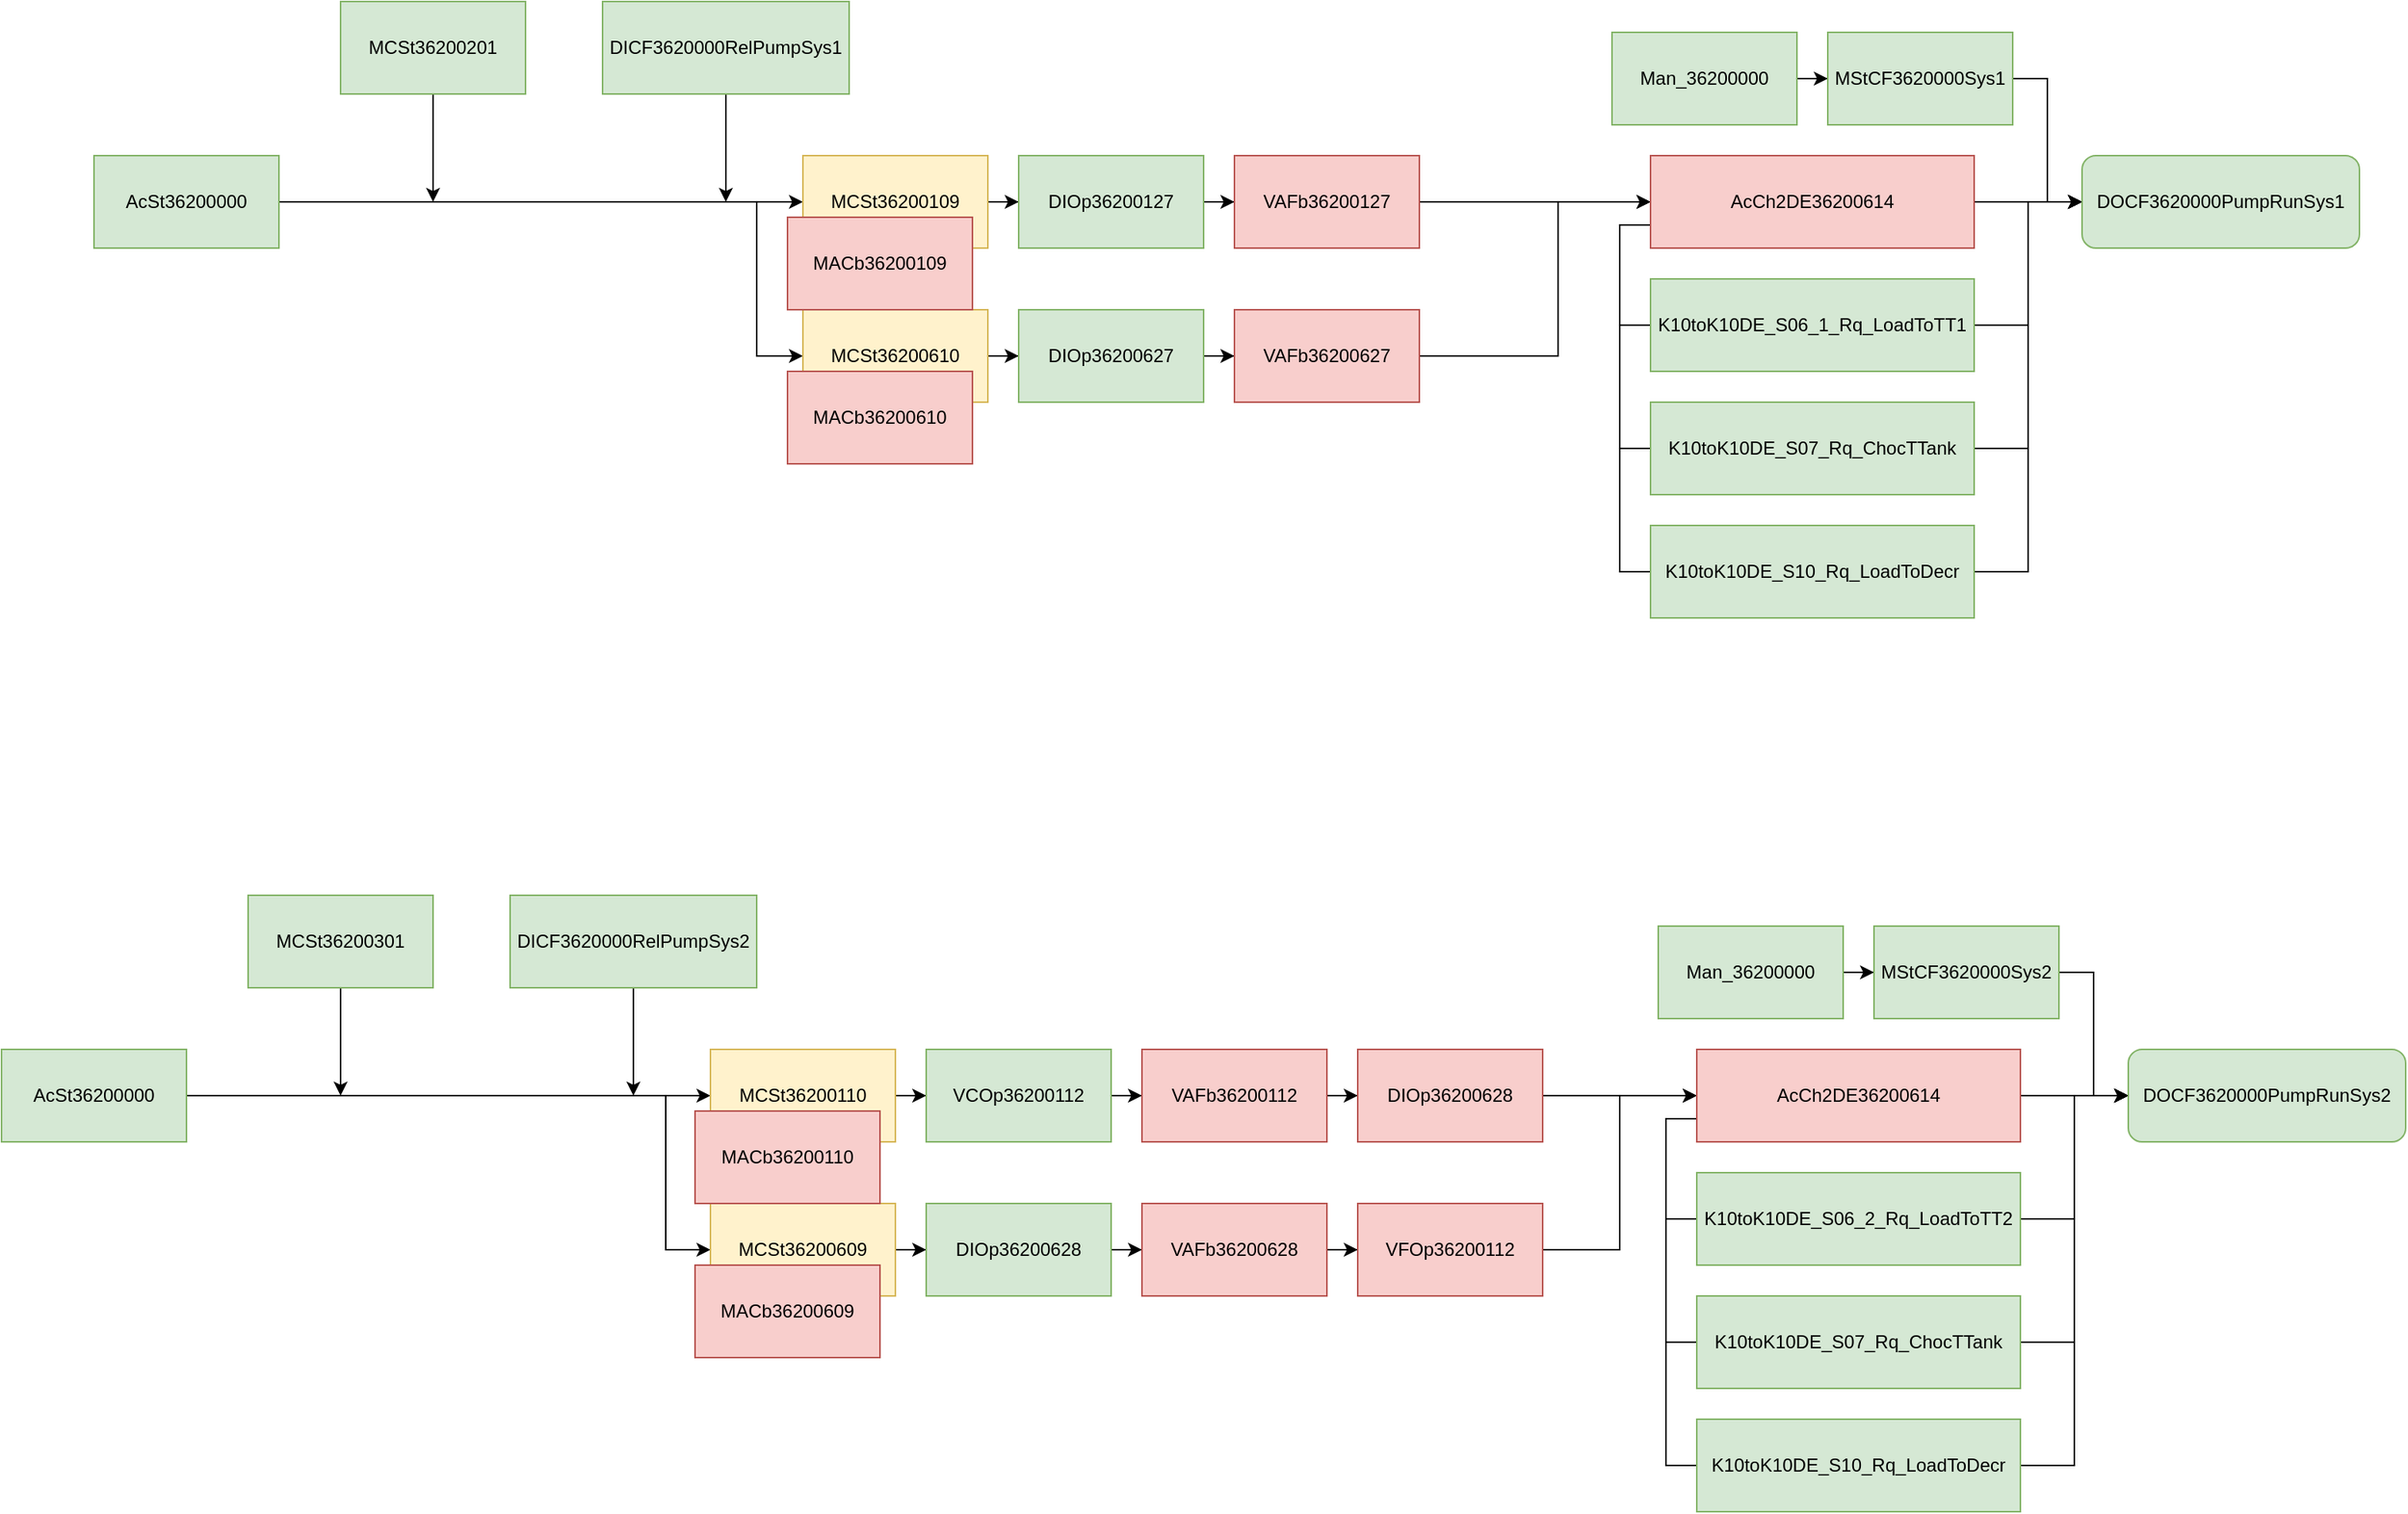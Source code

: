 <mxfile pages="1" version="11.2.4" type="github"><diagram id="y_6XKNJW4JCWRAp-layq" name="Страница 1"><mxGraphModel dx="1636" dy="2292" grid="1" gridSize="10" guides="1" tooltips="1" connect="1" arrows="1" fold="1" page="1" pageScale="1" pageWidth="827" pageHeight="1169" math="0" shadow="0"><root><mxCell id="0"/><mxCell id="1" parent="0"/><mxCell id="E8Tk63bS-ZJ1FDcFSkba-15" style="edgeStyle=orthogonalEdgeStyle;rounded=0;orthogonalLoop=1;jettySize=auto;html=1;" parent="1" source="E8Tk63bS-ZJ1FDcFSkba-1" target="E8Tk63bS-ZJ1FDcFSkba-2" edge="1"><mxGeometry relative="1" as="geometry"/></mxCell><mxCell id="E8Tk63bS-ZJ1FDcFSkba-16" style="edgeStyle=orthogonalEdgeStyle;rounded=0;orthogonalLoop=1;jettySize=auto;html=1;entryX=0;entryY=0.5;entryDx=0;entryDy=0;" parent="1" source="E8Tk63bS-ZJ1FDcFSkba-1" target="E8Tk63bS-ZJ1FDcFSkba-6" edge="1"><mxGeometry relative="1" as="geometry"><Array as="points"><mxPoint x="131" y="50"/><mxPoint x="131" y="150"/></Array></mxGeometry></mxCell><mxCell id="E8Tk63bS-ZJ1FDcFSkba-1" value="AcSt36200000" style="rounded=0;whiteSpace=wrap;html=1;fillColor=#d5e8d4;strokeColor=#82b366;" parent="1" vertex="1"><mxGeometry x="-300" y="20" width="120" height="60" as="geometry"/></mxCell><mxCell id="E8Tk63bS-ZJ1FDcFSkba-17" style="edgeStyle=orthogonalEdgeStyle;rounded=0;orthogonalLoop=1;jettySize=auto;html=1;" parent="1" source="E8Tk63bS-ZJ1FDcFSkba-2" target="E8Tk63bS-ZJ1FDcFSkba-3" edge="1"><mxGeometry relative="1" as="geometry"/></mxCell><mxCell id="E8Tk63bS-ZJ1FDcFSkba-2" value="MCSt36200110" style="rounded=0;whiteSpace=wrap;html=1;fillColor=#fff2cc;strokeColor=#d6b656;" parent="1" vertex="1"><mxGeometry x="160" y="20" width="120" height="60" as="geometry"/></mxCell><mxCell id="E8Tk63bS-ZJ1FDcFSkba-19" style="edgeStyle=orthogonalEdgeStyle;rounded=0;orthogonalLoop=1;jettySize=auto;html=1;" parent="1" source="E8Tk63bS-ZJ1FDcFSkba-3" target="E8Tk63bS-ZJ1FDcFSkba-4" edge="1"><mxGeometry relative="1" as="geometry"/></mxCell><mxCell id="E8Tk63bS-ZJ1FDcFSkba-3" value="VCOp36200112" style="rounded=0;whiteSpace=wrap;html=1;fillColor=#d5e8d4;strokeColor=#82b366;" parent="1" vertex="1"><mxGeometry x="300" y="20" width="120" height="60" as="geometry"/></mxCell><mxCell id="E8Tk63bS-ZJ1FDcFSkba-21" style="edgeStyle=orthogonalEdgeStyle;rounded=0;orthogonalLoop=1;jettySize=auto;html=1;" parent="1" source="E8Tk63bS-ZJ1FDcFSkba-4" target="E8Tk63bS-ZJ1FDcFSkba-5" edge="1"><mxGeometry relative="1" as="geometry"/></mxCell><mxCell id="E8Tk63bS-ZJ1FDcFSkba-4" value="VAFb36200112" style="rounded=0;whiteSpace=wrap;html=1;fillColor=#f8cecc;strokeColor=#b85450;" parent="1" vertex="1"><mxGeometry x="440" y="20" width="120" height="60" as="geometry"/></mxCell><mxCell id="E8Tk63bS-ZJ1FDcFSkba-23" style="edgeStyle=orthogonalEdgeStyle;rounded=0;orthogonalLoop=1;jettySize=auto;html=1;entryX=0;entryY=0.5;entryDx=0;entryDy=0;" parent="1" source="E8Tk63bS-ZJ1FDcFSkba-5" target="E8Tk63bS-ZJ1FDcFSkba-10" edge="1"><mxGeometry relative="1" as="geometry"/></mxCell><mxCell id="E8Tk63bS-ZJ1FDcFSkba-5" value="DIOp36200628" style="rounded=0;whiteSpace=wrap;html=1;fillColor=#f8cecc;strokeColor=#b85450;" parent="1" vertex="1"><mxGeometry x="580" y="20" width="120" height="60" as="geometry"/></mxCell><mxCell id="E8Tk63bS-ZJ1FDcFSkba-18" style="edgeStyle=orthogonalEdgeStyle;rounded=0;orthogonalLoop=1;jettySize=auto;html=1;" parent="1" source="E8Tk63bS-ZJ1FDcFSkba-6" target="E8Tk63bS-ZJ1FDcFSkba-7" edge="1"><mxGeometry relative="1" as="geometry"/></mxCell><mxCell id="E8Tk63bS-ZJ1FDcFSkba-6" value="MCSt36200609" style="rounded=0;whiteSpace=wrap;html=1;fillColor=#fff2cc;strokeColor=#d6b656;" parent="1" vertex="1"><mxGeometry x="160" y="120" width="120" height="60" as="geometry"/></mxCell><mxCell id="E8Tk63bS-ZJ1FDcFSkba-20" style="edgeStyle=orthogonalEdgeStyle;rounded=0;orthogonalLoop=1;jettySize=auto;html=1;" parent="1" source="E8Tk63bS-ZJ1FDcFSkba-7" target="E8Tk63bS-ZJ1FDcFSkba-8" edge="1"><mxGeometry relative="1" as="geometry"/></mxCell><mxCell id="E8Tk63bS-ZJ1FDcFSkba-7" value="DIOp36200628" style="rounded=0;whiteSpace=wrap;html=1;fillColor=#d5e8d4;strokeColor=#82b366;" parent="1" vertex="1"><mxGeometry x="300" y="120" width="120" height="60" as="geometry"/></mxCell><mxCell id="E8Tk63bS-ZJ1FDcFSkba-22" style="edgeStyle=orthogonalEdgeStyle;rounded=0;orthogonalLoop=1;jettySize=auto;html=1;" parent="1" source="E8Tk63bS-ZJ1FDcFSkba-8" target="E8Tk63bS-ZJ1FDcFSkba-9" edge="1"><mxGeometry relative="1" as="geometry"/></mxCell><mxCell id="E8Tk63bS-ZJ1FDcFSkba-8" value="VAFb36200628" style="rounded=0;whiteSpace=wrap;html=1;fillColor=#f8cecc;strokeColor=#b85450;" parent="1" vertex="1"><mxGeometry x="440" y="120" width="120" height="60" as="geometry"/></mxCell><mxCell id="E8Tk63bS-ZJ1FDcFSkba-24" style="edgeStyle=orthogonalEdgeStyle;rounded=0;orthogonalLoop=1;jettySize=auto;html=1;entryX=0;entryY=0.5;entryDx=0;entryDy=0;" parent="1" source="E8Tk63bS-ZJ1FDcFSkba-9" target="E8Tk63bS-ZJ1FDcFSkba-10" edge="1"><mxGeometry relative="1" as="geometry"/></mxCell><mxCell id="E8Tk63bS-ZJ1FDcFSkba-9" value="VFOp36200112" style="rounded=0;whiteSpace=wrap;html=1;fillColor=#f8cecc;strokeColor=#b85450;" parent="1" vertex="1"><mxGeometry x="580" y="120" width="120" height="60" as="geometry"/></mxCell><mxCell id="E8Tk63bS-ZJ1FDcFSkba-27" style="edgeStyle=orthogonalEdgeStyle;rounded=0;orthogonalLoop=1;jettySize=auto;html=1;entryX=0;entryY=0.5;entryDx=0;entryDy=0;" parent="1" source="E8Tk63bS-ZJ1FDcFSkba-10" target="E8Tk63bS-ZJ1FDcFSkba-14" edge="1"><mxGeometry relative="1" as="geometry"/></mxCell><mxCell id="E8Tk63bS-ZJ1FDcFSkba-31" style="edgeStyle=orthogonalEdgeStyle;rounded=0;orthogonalLoop=1;jettySize=auto;html=1;exitX=0;exitY=0.75;exitDx=0;exitDy=0;entryX=0;entryY=0.5;entryDx=0;entryDy=0;endArrow=none;endFill=0;" parent="1" source="E8Tk63bS-ZJ1FDcFSkba-10" target="E8Tk63bS-ZJ1FDcFSkba-11" edge="1"><mxGeometry relative="1" as="geometry"><Array as="points"><mxPoint x="780" y="65"/><mxPoint x="780" y="130"/></Array></mxGeometry></mxCell><mxCell id="E8Tk63bS-ZJ1FDcFSkba-10" value="AcCh2DE36200614" style="rounded=0;whiteSpace=wrap;html=1;fillColor=#f8cecc;strokeColor=#b85450;" parent="1" vertex="1"><mxGeometry x="800" y="20" width="210" height="60" as="geometry"/></mxCell><mxCell id="E8Tk63bS-ZJ1FDcFSkba-28" style="edgeStyle=orthogonalEdgeStyle;rounded=0;orthogonalLoop=1;jettySize=auto;html=1;entryX=0;entryY=0.5;entryDx=0;entryDy=0;" parent="1" source="E8Tk63bS-ZJ1FDcFSkba-11" target="E8Tk63bS-ZJ1FDcFSkba-14" edge="1"><mxGeometry relative="1" as="geometry"/></mxCell><mxCell id="E8Tk63bS-ZJ1FDcFSkba-32" style="edgeStyle=orthogonalEdgeStyle;rounded=0;orthogonalLoop=1;jettySize=auto;html=1;exitX=0;exitY=0.75;exitDx=0;exitDy=0;entryX=0;entryY=0.25;entryDx=0;entryDy=0;endArrow=none;endFill=0;" parent="1" source="E8Tk63bS-ZJ1FDcFSkba-11" target="E8Tk63bS-ZJ1FDcFSkba-12" edge="1"><mxGeometry relative="1" as="geometry"><Array as="points"><mxPoint x="800" y="130"/><mxPoint x="780" y="130"/><mxPoint x="780" y="210"/><mxPoint x="800" y="210"/></Array></mxGeometry></mxCell><mxCell id="E8Tk63bS-ZJ1FDcFSkba-11" value="K10toK10DE_S06_2_Rq_LoadToTT2" style="rounded=0;whiteSpace=wrap;html=1;fillColor=#d5e8d4;strokeColor=#82b366;" parent="1" vertex="1"><mxGeometry x="800" y="100" width="210" height="60" as="geometry"/></mxCell><mxCell id="E8Tk63bS-ZJ1FDcFSkba-29" style="edgeStyle=orthogonalEdgeStyle;rounded=0;orthogonalLoop=1;jettySize=auto;html=1;entryX=0;entryY=0.5;entryDx=0;entryDy=0;" parent="1" source="E8Tk63bS-ZJ1FDcFSkba-12" target="E8Tk63bS-ZJ1FDcFSkba-14" edge="1"><mxGeometry relative="1" as="geometry"/></mxCell><mxCell id="E8Tk63bS-ZJ1FDcFSkba-33" style="edgeStyle=orthogonalEdgeStyle;rounded=0;orthogonalLoop=1;jettySize=auto;html=1;exitX=0;exitY=0.75;exitDx=0;exitDy=0;entryX=0;entryY=0.25;entryDx=0;entryDy=0;endArrow=none;endFill=0;" parent="1" source="E8Tk63bS-ZJ1FDcFSkba-12" target="E8Tk63bS-ZJ1FDcFSkba-13" edge="1"><mxGeometry relative="1" as="geometry"><Array as="points"><mxPoint x="800" y="210"/><mxPoint x="780" y="210"/><mxPoint x="780" y="290"/><mxPoint x="800" y="290"/></Array></mxGeometry></mxCell><mxCell id="E8Tk63bS-ZJ1FDcFSkba-12" value="K10toK10DE_S07_Rq_ChocTTank" style="rounded=0;whiteSpace=wrap;html=1;fillColor=#d5e8d4;strokeColor=#82b366;" parent="1" vertex="1"><mxGeometry x="800" y="180" width="210" height="60" as="geometry"/></mxCell><mxCell id="E8Tk63bS-ZJ1FDcFSkba-30" style="edgeStyle=orthogonalEdgeStyle;rounded=0;orthogonalLoop=1;jettySize=auto;html=1;entryX=0;entryY=0.5;entryDx=0;entryDy=0;" parent="1" source="E8Tk63bS-ZJ1FDcFSkba-13" target="E8Tk63bS-ZJ1FDcFSkba-14" edge="1"><mxGeometry relative="1" as="geometry"/></mxCell><mxCell id="E8Tk63bS-ZJ1FDcFSkba-13" value="K10toK10DE_S10_Rq_LoadToDecr" style="rounded=0;whiteSpace=wrap;html=1;fillColor=#d5e8d4;strokeColor=#82b366;" parent="1" vertex="1"><mxGeometry x="800" y="260" width="210" height="60" as="geometry"/></mxCell><mxCell id="E8Tk63bS-ZJ1FDcFSkba-14" value="DOCF3620000PumpRunSys2" style="rounded=1;whiteSpace=wrap;html=1;fillColor=#d5e8d4;strokeColor=#82b366;" parent="1" vertex="1"><mxGeometry x="1080" y="20" width="180" height="60" as="geometry"/></mxCell><mxCell id="D0dPlIEJuitY3feIRTFn-1" style="edgeStyle=orthogonalEdgeStyle;rounded=0;orthogonalLoop=1;jettySize=auto;html=1;" edge="1" source="D0dPlIEJuitY3feIRTFn-2" target="D0dPlIEJuitY3feIRTFn-3" parent="1"><mxGeometry relative="1" as="geometry"/></mxCell><mxCell id="D0dPlIEJuitY3feIRTFn-2" value="Man_36200000" style="rounded=0;whiteSpace=wrap;html=1;fillColor=#d5e8d4;strokeColor=#82b366;" vertex="1" parent="1"><mxGeometry x="775" y="-60" width="120" height="60" as="geometry"/></mxCell><mxCell id="D0dPlIEJuitY3feIRTFn-4" style="edgeStyle=orthogonalEdgeStyle;rounded=0;orthogonalLoop=1;jettySize=auto;html=1;entryX=0;entryY=0.5;entryDx=0;entryDy=0;" edge="1" parent="1" source="D0dPlIEJuitY3feIRTFn-3" target="E8Tk63bS-ZJ1FDcFSkba-14"><mxGeometry relative="1" as="geometry"/></mxCell><mxCell id="D0dPlIEJuitY3feIRTFn-3" value="MStCF3620000Sys2" style="rounded=0;whiteSpace=wrap;html=1;fillColor=#d5e8d4;strokeColor=#82b366;" vertex="1" parent="1"><mxGeometry x="915" y="-60" width="120" height="60" as="geometry"/></mxCell><mxCell id="D0dPlIEJuitY3feIRTFn-5" value="MACb36200609" style="rounded=0;whiteSpace=wrap;html=1;fillColor=#f8cecc;strokeColor=#b85450;" vertex="1" parent="1"><mxGeometry x="150" y="160" width="120" height="60" as="geometry"/></mxCell><mxCell id="D0dPlIEJuitY3feIRTFn-7" value="MACb36200110" style="rounded=0;whiteSpace=wrap;html=1;fillColor=#f8cecc;strokeColor=#b85450;" vertex="1" parent="1"><mxGeometry x="150" y="60" width="120" height="60" as="geometry"/></mxCell><mxCell id="D0dPlIEJuitY3feIRTFn-10" style="edgeStyle=orthogonalEdgeStyle;rounded=0;orthogonalLoop=1;jettySize=auto;html=1;" edge="1" parent="1" source="D0dPlIEJuitY3feIRTFn-8"><mxGeometry relative="1" as="geometry"><mxPoint x="110" y="50" as="targetPoint"/></mxGeometry></mxCell><mxCell id="D0dPlIEJuitY3feIRTFn-8" value="DICF3620000RelPumpSys2" style="rounded=0;whiteSpace=wrap;html=1;fillColor=#d5e8d4;strokeColor=#82b366;" vertex="1" parent="1"><mxGeometry x="30" y="-80" width="160" height="60" as="geometry"/></mxCell><mxCell id="D0dPlIEJuitY3feIRTFn-12" style="edgeStyle=orthogonalEdgeStyle;rounded=0;orthogonalLoop=1;jettySize=auto;html=1;" edge="1" parent="1" source="D0dPlIEJuitY3feIRTFn-11"><mxGeometry relative="1" as="geometry"><mxPoint x="-80" y="50" as="targetPoint"/></mxGeometry></mxCell><mxCell id="D0dPlIEJuitY3feIRTFn-11" value="MCSt36200301" style="rounded=0;whiteSpace=wrap;html=1;fillColor=#d5e8d4;strokeColor=#82b366;" vertex="1" parent="1"><mxGeometry x="-140" y="-80" width="120" height="60" as="geometry"/></mxCell><mxCell id="D0dPlIEJuitY3feIRTFn-13" style="edgeStyle=orthogonalEdgeStyle;rounded=0;orthogonalLoop=1;jettySize=auto;html=1;" edge="1" source="D0dPlIEJuitY3feIRTFn-15" target="D0dPlIEJuitY3feIRTFn-17" parent="1"><mxGeometry relative="1" as="geometry"/></mxCell><mxCell id="D0dPlIEJuitY3feIRTFn-14" style="edgeStyle=orthogonalEdgeStyle;rounded=0;orthogonalLoop=1;jettySize=auto;html=1;entryX=0;entryY=0.5;entryDx=0;entryDy=0;" edge="1" source="D0dPlIEJuitY3feIRTFn-15" target="D0dPlIEJuitY3feIRTFn-25" parent="1"><mxGeometry relative="1" as="geometry"><Array as="points"><mxPoint x="190" y="-530"/><mxPoint x="190" y="-430"/></Array></mxGeometry></mxCell><mxCell id="D0dPlIEJuitY3feIRTFn-15" value="AcSt36200000" style="rounded=0;whiteSpace=wrap;html=1;fillColor=#d5e8d4;strokeColor=#82b366;" vertex="1" parent="1"><mxGeometry x="-240" y="-560" width="120" height="60" as="geometry"/></mxCell><mxCell id="D0dPlIEJuitY3feIRTFn-16" style="edgeStyle=orthogonalEdgeStyle;rounded=0;orthogonalLoop=1;jettySize=auto;html=1;" edge="1" source="D0dPlIEJuitY3feIRTFn-17" target="D0dPlIEJuitY3feIRTFn-19" parent="1"><mxGeometry relative="1" as="geometry"/></mxCell><mxCell id="D0dPlIEJuitY3feIRTFn-17" value="MCSt36200109" style="rounded=0;whiteSpace=wrap;html=1;fillColor=#fff2cc;strokeColor=#d6b656;" vertex="1" parent="1"><mxGeometry x="220" y="-560" width="120" height="60" as="geometry"/></mxCell><mxCell id="D0dPlIEJuitY3feIRTFn-18" style="edgeStyle=orthogonalEdgeStyle;rounded=0;orthogonalLoop=1;jettySize=auto;html=1;" edge="1" source="D0dPlIEJuitY3feIRTFn-19" target="D0dPlIEJuitY3feIRTFn-21" parent="1"><mxGeometry relative="1" as="geometry"/></mxCell><mxCell id="D0dPlIEJuitY3feIRTFn-19" value="DIOp36200127" style="rounded=0;whiteSpace=wrap;html=1;fillColor=#d5e8d4;strokeColor=#82b366;" vertex="1" parent="1"><mxGeometry x="360" y="-560" width="120" height="60" as="geometry"/></mxCell><mxCell id="D0dPlIEJuitY3feIRTFn-54" style="edgeStyle=orthogonalEdgeStyle;rounded=0;orthogonalLoop=1;jettySize=auto;html=1;entryX=0;entryY=0.5;entryDx=0;entryDy=0;" edge="1" parent="1" source="D0dPlIEJuitY3feIRTFn-21" target="D0dPlIEJuitY3feIRTFn-34"><mxGeometry relative="1" as="geometry"/></mxCell><mxCell id="D0dPlIEJuitY3feIRTFn-21" value="VAFb36200127" style="rounded=0;whiteSpace=wrap;html=1;fillColor=#f8cecc;strokeColor=#b85450;" vertex="1" parent="1"><mxGeometry x="500" y="-560" width="120" height="60" as="geometry"/></mxCell><mxCell id="D0dPlIEJuitY3feIRTFn-24" style="edgeStyle=orthogonalEdgeStyle;rounded=0;orthogonalLoop=1;jettySize=auto;html=1;" edge="1" source="D0dPlIEJuitY3feIRTFn-25" target="D0dPlIEJuitY3feIRTFn-27" parent="1"><mxGeometry relative="1" as="geometry"/></mxCell><mxCell id="D0dPlIEJuitY3feIRTFn-25" value="MCSt36200610" style="rounded=0;whiteSpace=wrap;html=1;fillColor=#fff2cc;strokeColor=#d6b656;" vertex="1" parent="1"><mxGeometry x="220" y="-460" width="120" height="60" as="geometry"/></mxCell><mxCell id="D0dPlIEJuitY3feIRTFn-26" style="edgeStyle=orthogonalEdgeStyle;rounded=0;orthogonalLoop=1;jettySize=auto;html=1;" edge="1" source="D0dPlIEJuitY3feIRTFn-27" target="D0dPlIEJuitY3feIRTFn-29" parent="1"><mxGeometry relative="1" as="geometry"/></mxCell><mxCell id="D0dPlIEJuitY3feIRTFn-27" value="DIOp36200627" style="rounded=0;whiteSpace=wrap;html=1;fillColor=#d5e8d4;strokeColor=#82b366;" vertex="1" parent="1"><mxGeometry x="360" y="-460" width="120" height="60" as="geometry"/></mxCell><mxCell id="D0dPlIEJuitY3feIRTFn-55" style="edgeStyle=orthogonalEdgeStyle;rounded=0;orthogonalLoop=1;jettySize=auto;html=1;" edge="1" parent="1" source="D0dPlIEJuitY3feIRTFn-29"><mxGeometry relative="1" as="geometry"><mxPoint x="770" y="-530" as="targetPoint"/><Array as="points"><mxPoint x="710" y="-430"/><mxPoint x="710" y="-530"/></Array></mxGeometry></mxCell><mxCell id="D0dPlIEJuitY3feIRTFn-29" value="VAFb36200627" style="rounded=0;whiteSpace=wrap;html=1;fillColor=#f8cecc;strokeColor=#b85450;" vertex="1" parent="1"><mxGeometry x="500" y="-460" width="120" height="60" as="geometry"/></mxCell><mxCell id="D0dPlIEJuitY3feIRTFn-32" style="edgeStyle=orthogonalEdgeStyle;rounded=0;orthogonalLoop=1;jettySize=auto;html=1;entryX=0;entryY=0.5;entryDx=0;entryDy=0;" edge="1" source="D0dPlIEJuitY3feIRTFn-34" target="D0dPlIEJuitY3feIRTFn-43" parent="1"><mxGeometry relative="1" as="geometry"/></mxCell><mxCell id="D0dPlIEJuitY3feIRTFn-33" style="edgeStyle=orthogonalEdgeStyle;rounded=0;orthogonalLoop=1;jettySize=auto;html=1;exitX=0;exitY=0.75;exitDx=0;exitDy=0;entryX=0;entryY=0.5;entryDx=0;entryDy=0;endArrow=none;endFill=0;" edge="1" source="D0dPlIEJuitY3feIRTFn-34" target="D0dPlIEJuitY3feIRTFn-37" parent="1"><mxGeometry relative="1" as="geometry"><Array as="points"><mxPoint x="750" y="-515"/><mxPoint x="750" y="-450"/></Array></mxGeometry></mxCell><mxCell id="D0dPlIEJuitY3feIRTFn-34" value="AcCh2DE36200614" style="rounded=0;whiteSpace=wrap;html=1;fillColor=#f8cecc;strokeColor=#b85450;" vertex="1" parent="1"><mxGeometry x="770" y="-560" width="210" height="60" as="geometry"/></mxCell><mxCell id="D0dPlIEJuitY3feIRTFn-35" style="edgeStyle=orthogonalEdgeStyle;rounded=0;orthogonalLoop=1;jettySize=auto;html=1;entryX=0;entryY=0.5;entryDx=0;entryDy=0;" edge="1" source="D0dPlIEJuitY3feIRTFn-37" target="D0dPlIEJuitY3feIRTFn-43" parent="1"><mxGeometry relative="1" as="geometry"/></mxCell><mxCell id="D0dPlIEJuitY3feIRTFn-36" style="edgeStyle=orthogonalEdgeStyle;rounded=0;orthogonalLoop=1;jettySize=auto;html=1;exitX=0;exitY=0.75;exitDx=0;exitDy=0;entryX=0;entryY=0.25;entryDx=0;entryDy=0;endArrow=none;endFill=0;" edge="1" source="D0dPlIEJuitY3feIRTFn-37" target="D0dPlIEJuitY3feIRTFn-40" parent="1"><mxGeometry relative="1" as="geometry"><Array as="points"><mxPoint x="770" y="-450"/><mxPoint x="750" y="-450"/><mxPoint x="750" y="-370"/><mxPoint x="770" y="-370"/></Array></mxGeometry></mxCell><mxCell id="D0dPlIEJuitY3feIRTFn-37" value="K10toK10DE_S06_1_Rq_LoadToTT1" style="rounded=0;whiteSpace=wrap;html=1;fillColor=#d5e8d4;strokeColor=#82b366;" vertex="1" parent="1"><mxGeometry x="770" y="-480" width="210" height="60" as="geometry"/></mxCell><mxCell id="D0dPlIEJuitY3feIRTFn-38" style="edgeStyle=orthogonalEdgeStyle;rounded=0;orthogonalLoop=1;jettySize=auto;html=1;entryX=0;entryY=0.5;entryDx=0;entryDy=0;" edge="1" source="D0dPlIEJuitY3feIRTFn-40" target="D0dPlIEJuitY3feIRTFn-43" parent="1"><mxGeometry relative="1" as="geometry"/></mxCell><mxCell id="D0dPlIEJuitY3feIRTFn-39" style="edgeStyle=orthogonalEdgeStyle;rounded=0;orthogonalLoop=1;jettySize=auto;html=1;exitX=0;exitY=0.75;exitDx=0;exitDy=0;entryX=0;entryY=0.25;entryDx=0;entryDy=0;endArrow=none;endFill=0;" edge="1" source="D0dPlIEJuitY3feIRTFn-40" target="D0dPlIEJuitY3feIRTFn-42" parent="1"><mxGeometry relative="1" as="geometry"><Array as="points"><mxPoint x="770" y="-370"/><mxPoint x="750" y="-370"/><mxPoint x="750" y="-290"/><mxPoint x="770" y="-290"/></Array></mxGeometry></mxCell><mxCell id="D0dPlIEJuitY3feIRTFn-40" value="K10toK10DE_S07_Rq_ChocTTank" style="rounded=0;whiteSpace=wrap;html=1;fillColor=#d5e8d4;strokeColor=#82b366;" vertex="1" parent="1"><mxGeometry x="770" y="-400" width="210" height="60" as="geometry"/></mxCell><mxCell id="D0dPlIEJuitY3feIRTFn-41" style="edgeStyle=orthogonalEdgeStyle;rounded=0;orthogonalLoop=1;jettySize=auto;html=1;entryX=0;entryY=0.5;entryDx=0;entryDy=0;" edge="1" source="D0dPlIEJuitY3feIRTFn-42" target="D0dPlIEJuitY3feIRTFn-43" parent="1"><mxGeometry relative="1" as="geometry"/></mxCell><mxCell id="D0dPlIEJuitY3feIRTFn-42" value="K10toK10DE_S10_Rq_LoadToDecr" style="rounded=0;whiteSpace=wrap;html=1;fillColor=#d5e8d4;strokeColor=#82b366;" vertex="1" parent="1"><mxGeometry x="770" y="-320" width="210" height="60" as="geometry"/></mxCell><mxCell id="D0dPlIEJuitY3feIRTFn-43" value="DOCF3620000PumpRunSys1" style="rounded=1;whiteSpace=wrap;html=1;fillColor=#d5e8d4;strokeColor=#82b366;" vertex="1" parent="1"><mxGeometry x="1050" y="-560" width="180" height="60" as="geometry"/></mxCell><mxCell id="D0dPlIEJuitY3feIRTFn-44" style="edgeStyle=orthogonalEdgeStyle;rounded=0;orthogonalLoop=1;jettySize=auto;html=1;" edge="1" source="D0dPlIEJuitY3feIRTFn-45" target="D0dPlIEJuitY3feIRTFn-47" parent="1"><mxGeometry relative="1" as="geometry"/></mxCell><mxCell id="D0dPlIEJuitY3feIRTFn-45" value="Man_36200000" style="rounded=0;whiteSpace=wrap;html=1;fillColor=#d5e8d4;strokeColor=#82b366;" vertex="1" parent="1"><mxGeometry x="745" y="-640" width="120" height="60" as="geometry"/></mxCell><mxCell id="D0dPlIEJuitY3feIRTFn-46" style="edgeStyle=orthogonalEdgeStyle;rounded=0;orthogonalLoop=1;jettySize=auto;html=1;entryX=0;entryY=0.5;entryDx=0;entryDy=0;" edge="1" source="D0dPlIEJuitY3feIRTFn-47" target="D0dPlIEJuitY3feIRTFn-43" parent="1"><mxGeometry relative="1" as="geometry"/></mxCell><mxCell id="D0dPlIEJuitY3feIRTFn-47" value="MStCF3620000Sys1" style="rounded=0;whiteSpace=wrap;html=1;fillColor=#d5e8d4;strokeColor=#82b366;" vertex="1" parent="1"><mxGeometry x="885" y="-640" width="120" height="60" as="geometry"/></mxCell><mxCell id="D0dPlIEJuitY3feIRTFn-48" value="MACb36200610" style="rounded=0;whiteSpace=wrap;html=1;fillColor=#f8cecc;strokeColor=#b85450;" vertex="1" parent="1"><mxGeometry x="210" y="-420" width="120" height="60" as="geometry"/></mxCell><mxCell id="D0dPlIEJuitY3feIRTFn-49" value="MACb36200109" style="rounded=0;whiteSpace=wrap;html=1;fillColor=#f8cecc;strokeColor=#b85450;" vertex="1" parent="1"><mxGeometry x="210" y="-520" width="120" height="60" as="geometry"/></mxCell><mxCell id="D0dPlIEJuitY3feIRTFn-50" style="edgeStyle=orthogonalEdgeStyle;rounded=0;orthogonalLoop=1;jettySize=auto;html=1;" edge="1" source="D0dPlIEJuitY3feIRTFn-51" parent="1"><mxGeometry relative="1" as="geometry"><mxPoint x="170" y="-530.0" as="targetPoint"/></mxGeometry></mxCell><mxCell id="D0dPlIEJuitY3feIRTFn-51" value="DICF3620000RelPumpSys1" style="rounded=0;whiteSpace=wrap;html=1;fillColor=#d5e8d4;strokeColor=#82b366;" vertex="1" parent="1"><mxGeometry x="90" y="-660" width="160" height="60" as="geometry"/></mxCell><mxCell id="D0dPlIEJuitY3feIRTFn-52" style="edgeStyle=orthogonalEdgeStyle;rounded=0;orthogonalLoop=1;jettySize=auto;html=1;" edge="1" source="D0dPlIEJuitY3feIRTFn-53" parent="1"><mxGeometry relative="1" as="geometry"><mxPoint x="-20" y="-530.0" as="targetPoint"/></mxGeometry></mxCell><mxCell id="D0dPlIEJuitY3feIRTFn-53" value="MCSt36200201" style="rounded=0;whiteSpace=wrap;html=1;fillColor=#d5e8d4;strokeColor=#82b366;" vertex="1" parent="1"><mxGeometry x="-80" y="-660" width="120" height="60" as="geometry"/></mxCell></root></mxGraphModel></diagram></mxfile>